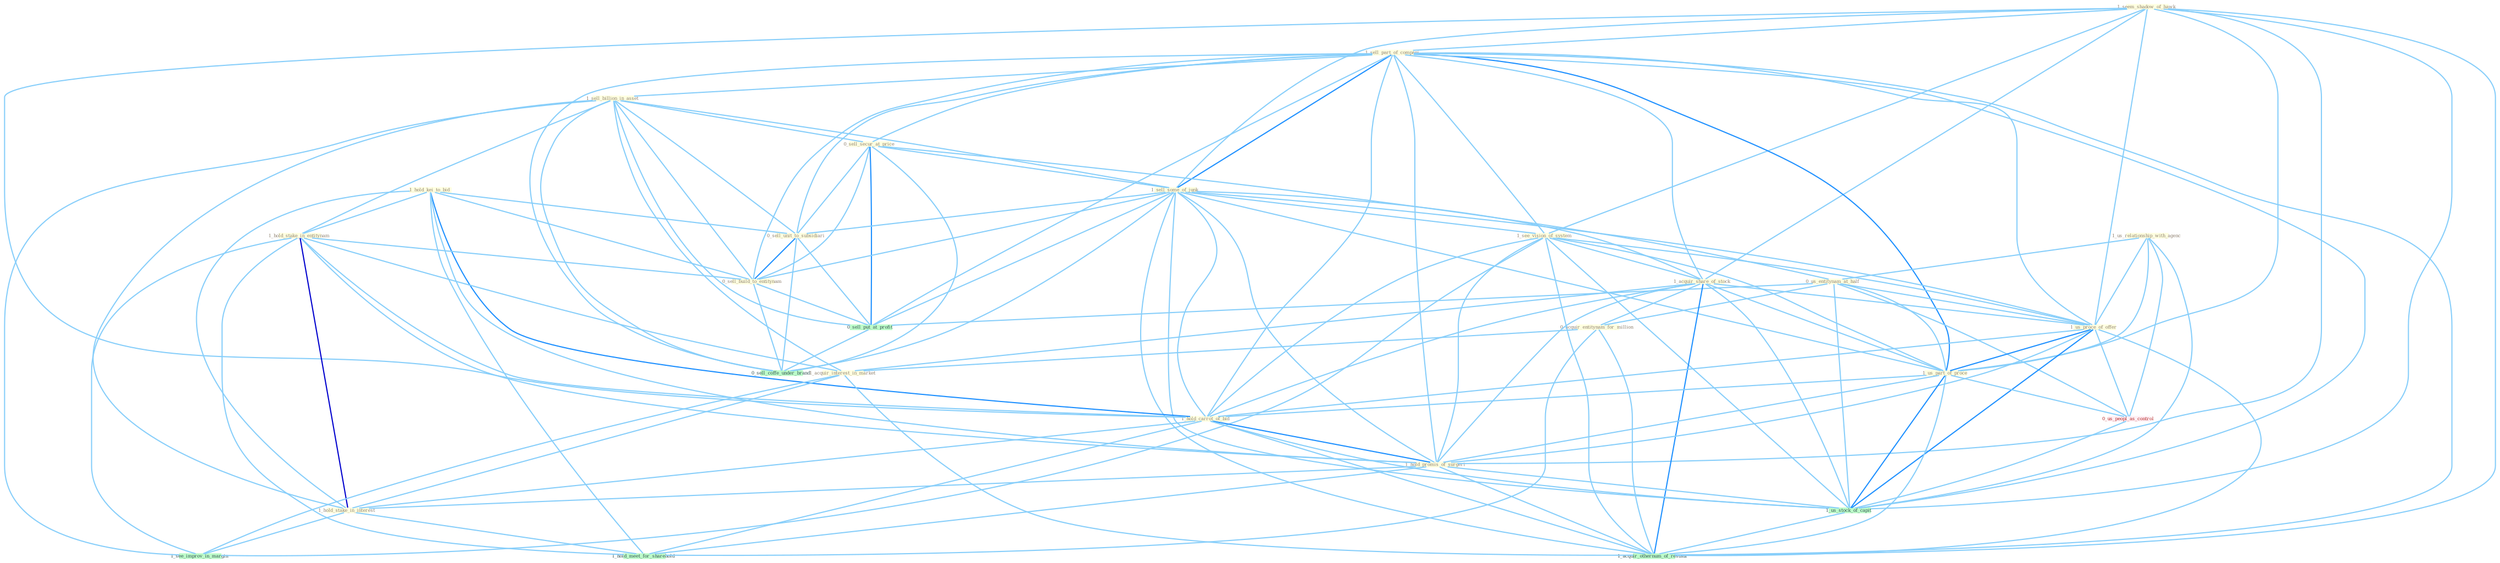 Graph G{ 
    node
    [shape=polygon,style=filled,width=.5,height=.06,color="#BDFCC9",fixedsize=true,fontsize=4,
    fontcolor="#2f4f4f"];
    {node
    [color="#ffffe0", fontcolor="#8b7d6b"] "1_seem_shadow_of_hawk " "1_sell_part_of_compani " "1_sell_billion_in_asset " "0_sell_secur_at_price " "1_sell_some_of_junk " "1_hold_kei_to_bid " "1_hold_stake_in_entitynam " "1_us_relationship_with_agenc " "0_us_entitynam_at_half " "1_see_vision_of_system " "1_acquir_share_of_stock " "1_us_proce_of_offer " "1_us_part_of_proce " "0_sell_unit_to_subsidiari " "0_acquir_entitynam_for_million " "1_hold_carrot_of_bid " "1_hold_promis_of_surgeri " "0_sell_build_to_entitynam " "1_acquir_interest_in_market " "1_hold_stake_in_interest "}
{node [color="#fff0f5", fontcolor="#b22222"] "0_us_peopl_as_control "}
edge [color="#B0E2FF"];

	"1_seem_shadow_of_hawk " -- "1_sell_part_of_compani " [w="1", color="#87cefa" ];
	"1_seem_shadow_of_hawk " -- "1_sell_some_of_junk " [w="1", color="#87cefa" ];
	"1_seem_shadow_of_hawk " -- "1_see_vision_of_system " [w="1", color="#87cefa" ];
	"1_seem_shadow_of_hawk " -- "1_acquir_share_of_stock " [w="1", color="#87cefa" ];
	"1_seem_shadow_of_hawk " -- "1_us_proce_of_offer " [w="1", color="#87cefa" ];
	"1_seem_shadow_of_hawk " -- "1_us_part_of_proce " [w="1", color="#87cefa" ];
	"1_seem_shadow_of_hawk " -- "1_hold_carrot_of_bid " [w="1", color="#87cefa" ];
	"1_seem_shadow_of_hawk " -- "1_hold_promis_of_surgeri " [w="1", color="#87cefa" ];
	"1_seem_shadow_of_hawk " -- "1_us_stock_of_capit " [w="1", color="#87cefa" ];
	"1_seem_shadow_of_hawk " -- "1_acquir_othernum_of_restaur " [w="1", color="#87cefa" ];
	"1_sell_part_of_compani " -- "1_sell_billion_in_asset " [w="1", color="#87cefa" ];
	"1_sell_part_of_compani " -- "0_sell_secur_at_price " [w="1", color="#87cefa" ];
	"1_sell_part_of_compani " -- "1_sell_some_of_junk " [w="2", color="#1e90ff" , len=0.8];
	"1_sell_part_of_compani " -- "1_see_vision_of_system " [w="1", color="#87cefa" ];
	"1_sell_part_of_compani " -- "1_acquir_share_of_stock " [w="1", color="#87cefa" ];
	"1_sell_part_of_compani " -- "1_us_proce_of_offer " [w="1", color="#87cefa" ];
	"1_sell_part_of_compani " -- "1_us_part_of_proce " [w="2", color="#1e90ff" , len=0.8];
	"1_sell_part_of_compani " -- "0_sell_unit_to_subsidiari " [w="1", color="#87cefa" ];
	"1_sell_part_of_compani " -- "1_hold_carrot_of_bid " [w="1", color="#87cefa" ];
	"1_sell_part_of_compani " -- "1_hold_promis_of_surgeri " [w="1", color="#87cefa" ];
	"1_sell_part_of_compani " -- "0_sell_build_to_entitynam " [w="1", color="#87cefa" ];
	"1_sell_part_of_compani " -- "0_sell_put_at_profit " [w="1", color="#87cefa" ];
	"1_sell_part_of_compani " -- "1_us_stock_of_capit " [w="1", color="#87cefa" ];
	"1_sell_part_of_compani " -- "0_sell_coffe_under_brand " [w="1", color="#87cefa" ];
	"1_sell_part_of_compani " -- "1_acquir_othernum_of_restaur " [w="1", color="#87cefa" ];
	"1_sell_billion_in_asset " -- "0_sell_secur_at_price " [w="1", color="#87cefa" ];
	"1_sell_billion_in_asset " -- "1_sell_some_of_junk " [w="1", color="#87cefa" ];
	"1_sell_billion_in_asset " -- "1_hold_stake_in_entitynam " [w="1", color="#87cefa" ];
	"1_sell_billion_in_asset " -- "0_sell_unit_to_subsidiari " [w="1", color="#87cefa" ];
	"1_sell_billion_in_asset " -- "0_sell_build_to_entitynam " [w="1", color="#87cefa" ];
	"1_sell_billion_in_asset " -- "1_acquir_interest_in_market " [w="1", color="#87cefa" ];
	"1_sell_billion_in_asset " -- "1_hold_stake_in_interest " [w="1", color="#87cefa" ];
	"1_sell_billion_in_asset " -- "0_sell_put_at_profit " [w="1", color="#87cefa" ];
	"1_sell_billion_in_asset " -- "1_see_improv_in_margin " [w="1", color="#87cefa" ];
	"1_sell_billion_in_asset " -- "0_sell_coffe_under_brand " [w="1", color="#87cefa" ];
	"0_sell_secur_at_price " -- "1_sell_some_of_junk " [w="1", color="#87cefa" ];
	"0_sell_secur_at_price " -- "0_us_entitynam_at_half " [w="1", color="#87cefa" ];
	"0_sell_secur_at_price " -- "0_sell_unit_to_subsidiari " [w="1", color="#87cefa" ];
	"0_sell_secur_at_price " -- "0_sell_build_to_entitynam " [w="1", color="#87cefa" ];
	"0_sell_secur_at_price " -- "0_sell_put_at_profit " [w="2", color="#1e90ff" , len=0.8];
	"0_sell_secur_at_price " -- "0_sell_coffe_under_brand " [w="1", color="#87cefa" ];
	"1_sell_some_of_junk " -- "1_see_vision_of_system " [w="1", color="#87cefa" ];
	"1_sell_some_of_junk " -- "1_acquir_share_of_stock " [w="1", color="#87cefa" ];
	"1_sell_some_of_junk " -- "1_us_proce_of_offer " [w="1", color="#87cefa" ];
	"1_sell_some_of_junk " -- "1_us_part_of_proce " [w="1", color="#87cefa" ];
	"1_sell_some_of_junk " -- "0_sell_unit_to_subsidiari " [w="1", color="#87cefa" ];
	"1_sell_some_of_junk " -- "1_hold_carrot_of_bid " [w="1", color="#87cefa" ];
	"1_sell_some_of_junk " -- "1_hold_promis_of_surgeri " [w="1", color="#87cefa" ];
	"1_sell_some_of_junk " -- "0_sell_build_to_entitynam " [w="1", color="#87cefa" ];
	"1_sell_some_of_junk " -- "0_sell_put_at_profit " [w="1", color="#87cefa" ];
	"1_sell_some_of_junk " -- "1_us_stock_of_capit " [w="1", color="#87cefa" ];
	"1_sell_some_of_junk " -- "0_sell_coffe_under_brand " [w="1", color="#87cefa" ];
	"1_sell_some_of_junk " -- "1_acquir_othernum_of_restaur " [w="1", color="#87cefa" ];
	"1_hold_kei_to_bid " -- "1_hold_stake_in_entitynam " [w="1", color="#87cefa" ];
	"1_hold_kei_to_bid " -- "0_sell_unit_to_subsidiari " [w="1", color="#87cefa" ];
	"1_hold_kei_to_bid " -- "1_hold_carrot_of_bid " [w="2", color="#1e90ff" , len=0.8];
	"1_hold_kei_to_bid " -- "1_hold_promis_of_surgeri " [w="1", color="#87cefa" ];
	"1_hold_kei_to_bid " -- "0_sell_build_to_entitynam " [w="1", color="#87cefa" ];
	"1_hold_kei_to_bid " -- "1_hold_stake_in_interest " [w="1", color="#87cefa" ];
	"1_hold_kei_to_bid " -- "1_hold_meet_for_sharehold " [w="1", color="#87cefa" ];
	"1_hold_stake_in_entitynam " -- "1_hold_carrot_of_bid " [w="1", color="#87cefa" ];
	"1_hold_stake_in_entitynam " -- "1_hold_promis_of_surgeri " [w="1", color="#87cefa" ];
	"1_hold_stake_in_entitynam " -- "0_sell_build_to_entitynam " [w="1", color="#87cefa" ];
	"1_hold_stake_in_entitynam " -- "1_acquir_interest_in_market " [w="1", color="#87cefa" ];
	"1_hold_stake_in_entitynam " -- "1_hold_stake_in_interest " [w="3", color="#0000cd" , len=0.6];
	"1_hold_stake_in_entitynam " -- "1_see_improv_in_margin " [w="1", color="#87cefa" ];
	"1_hold_stake_in_entitynam " -- "1_hold_meet_for_sharehold " [w="1", color="#87cefa" ];
	"1_us_relationship_with_agenc " -- "0_us_entitynam_at_half " [w="1", color="#87cefa" ];
	"1_us_relationship_with_agenc " -- "1_us_proce_of_offer " [w="1", color="#87cefa" ];
	"1_us_relationship_with_agenc " -- "1_us_part_of_proce " [w="1", color="#87cefa" ];
	"1_us_relationship_with_agenc " -- "0_us_peopl_as_control " [w="1", color="#87cefa" ];
	"1_us_relationship_with_agenc " -- "1_us_stock_of_capit " [w="1", color="#87cefa" ];
	"0_us_entitynam_at_half " -- "1_us_proce_of_offer " [w="1", color="#87cefa" ];
	"0_us_entitynam_at_half " -- "1_us_part_of_proce " [w="1", color="#87cefa" ];
	"0_us_entitynam_at_half " -- "0_acquir_entitynam_for_million " [w="1", color="#87cefa" ];
	"0_us_entitynam_at_half " -- "0_us_peopl_as_control " [w="1", color="#87cefa" ];
	"0_us_entitynam_at_half " -- "0_sell_put_at_profit " [w="1", color="#87cefa" ];
	"0_us_entitynam_at_half " -- "1_us_stock_of_capit " [w="1", color="#87cefa" ];
	"1_see_vision_of_system " -- "1_acquir_share_of_stock " [w="1", color="#87cefa" ];
	"1_see_vision_of_system " -- "1_us_proce_of_offer " [w="1", color="#87cefa" ];
	"1_see_vision_of_system " -- "1_us_part_of_proce " [w="1", color="#87cefa" ];
	"1_see_vision_of_system " -- "1_hold_carrot_of_bid " [w="1", color="#87cefa" ];
	"1_see_vision_of_system " -- "1_hold_promis_of_surgeri " [w="1", color="#87cefa" ];
	"1_see_vision_of_system " -- "1_us_stock_of_capit " [w="1", color="#87cefa" ];
	"1_see_vision_of_system " -- "1_see_improv_in_margin " [w="1", color="#87cefa" ];
	"1_see_vision_of_system " -- "1_acquir_othernum_of_restaur " [w="1", color="#87cefa" ];
	"1_acquir_share_of_stock " -- "1_us_proce_of_offer " [w="1", color="#87cefa" ];
	"1_acquir_share_of_stock " -- "1_us_part_of_proce " [w="1", color="#87cefa" ];
	"1_acquir_share_of_stock " -- "0_acquir_entitynam_for_million " [w="1", color="#87cefa" ];
	"1_acquir_share_of_stock " -- "1_hold_carrot_of_bid " [w="1", color="#87cefa" ];
	"1_acquir_share_of_stock " -- "1_hold_promis_of_surgeri " [w="1", color="#87cefa" ];
	"1_acquir_share_of_stock " -- "1_acquir_interest_in_market " [w="1", color="#87cefa" ];
	"1_acquir_share_of_stock " -- "1_us_stock_of_capit " [w="1", color="#87cefa" ];
	"1_acquir_share_of_stock " -- "1_acquir_othernum_of_restaur " [w="2", color="#1e90ff" , len=0.8];
	"1_us_proce_of_offer " -- "1_us_part_of_proce " [w="2", color="#1e90ff" , len=0.8];
	"1_us_proce_of_offer " -- "1_hold_carrot_of_bid " [w="1", color="#87cefa" ];
	"1_us_proce_of_offer " -- "1_hold_promis_of_surgeri " [w="1", color="#87cefa" ];
	"1_us_proce_of_offer " -- "0_us_peopl_as_control " [w="1", color="#87cefa" ];
	"1_us_proce_of_offer " -- "1_us_stock_of_capit " [w="2", color="#1e90ff" , len=0.8];
	"1_us_proce_of_offer " -- "1_acquir_othernum_of_restaur " [w="1", color="#87cefa" ];
	"1_us_part_of_proce " -- "1_hold_carrot_of_bid " [w="1", color="#87cefa" ];
	"1_us_part_of_proce " -- "1_hold_promis_of_surgeri " [w="1", color="#87cefa" ];
	"1_us_part_of_proce " -- "0_us_peopl_as_control " [w="1", color="#87cefa" ];
	"1_us_part_of_proce " -- "1_us_stock_of_capit " [w="2", color="#1e90ff" , len=0.8];
	"1_us_part_of_proce " -- "1_acquir_othernum_of_restaur " [w="1", color="#87cefa" ];
	"0_sell_unit_to_subsidiari " -- "0_sell_build_to_entitynam " [w="2", color="#1e90ff" , len=0.8];
	"0_sell_unit_to_subsidiari " -- "0_sell_put_at_profit " [w="1", color="#87cefa" ];
	"0_sell_unit_to_subsidiari " -- "0_sell_coffe_under_brand " [w="1", color="#87cefa" ];
	"0_acquir_entitynam_for_million " -- "1_acquir_interest_in_market " [w="1", color="#87cefa" ];
	"0_acquir_entitynam_for_million " -- "1_hold_meet_for_sharehold " [w="1", color="#87cefa" ];
	"0_acquir_entitynam_for_million " -- "1_acquir_othernum_of_restaur " [w="1", color="#87cefa" ];
	"1_hold_carrot_of_bid " -- "1_hold_promis_of_surgeri " [w="2", color="#1e90ff" , len=0.8];
	"1_hold_carrot_of_bid " -- "1_hold_stake_in_interest " [w="1", color="#87cefa" ];
	"1_hold_carrot_of_bid " -- "1_us_stock_of_capit " [w="1", color="#87cefa" ];
	"1_hold_carrot_of_bid " -- "1_hold_meet_for_sharehold " [w="1", color="#87cefa" ];
	"1_hold_carrot_of_bid " -- "1_acquir_othernum_of_restaur " [w="1", color="#87cefa" ];
	"1_hold_promis_of_surgeri " -- "1_hold_stake_in_interest " [w="1", color="#87cefa" ];
	"1_hold_promis_of_surgeri " -- "1_us_stock_of_capit " [w="1", color="#87cefa" ];
	"1_hold_promis_of_surgeri " -- "1_hold_meet_for_sharehold " [w="1", color="#87cefa" ];
	"1_hold_promis_of_surgeri " -- "1_acquir_othernum_of_restaur " [w="1", color="#87cefa" ];
	"0_sell_build_to_entitynam " -- "0_sell_put_at_profit " [w="1", color="#87cefa" ];
	"0_sell_build_to_entitynam " -- "0_sell_coffe_under_brand " [w="1", color="#87cefa" ];
	"1_acquir_interest_in_market " -- "1_hold_stake_in_interest " [w="1", color="#87cefa" ];
	"1_acquir_interest_in_market " -- "1_see_improv_in_margin " [w="1", color="#87cefa" ];
	"1_acquir_interest_in_market " -- "1_acquir_othernum_of_restaur " [w="1", color="#87cefa" ];
	"1_hold_stake_in_interest " -- "1_see_improv_in_margin " [w="1", color="#87cefa" ];
	"1_hold_stake_in_interest " -- "1_hold_meet_for_sharehold " [w="1", color="#87cefa" ];
	"0_us_peopl_as_control " -- "1_us_stock_of_capit " [w="1", color="#87cefa" ];
	"0_sell_put_at_profit " -- "0_sell_coffe_under_brand " [w="1", color="#87cefa" ];
	"1_us_stock_of_capit " -- "1_acquir_othernum_of_restaur " [w="1", color="#87cefa" ];
}